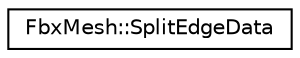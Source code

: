 digraph "クラス階層図"
{
  edge [fontname="Helvetica",fontsize="10",labelfontname="Helvetica",labelfontsize="10"];
  node [fontname="Helvetica",fontsize="10",shape=record];
  rankdir="LR";
  Node0 [label="FbxMesh::SplitEdgeData",height=0.2,width=0.4,color="black", fillcolor="white", style="filled",URL="$struct_fbx_mesh_1_1_split_edge_data.html"];
}
